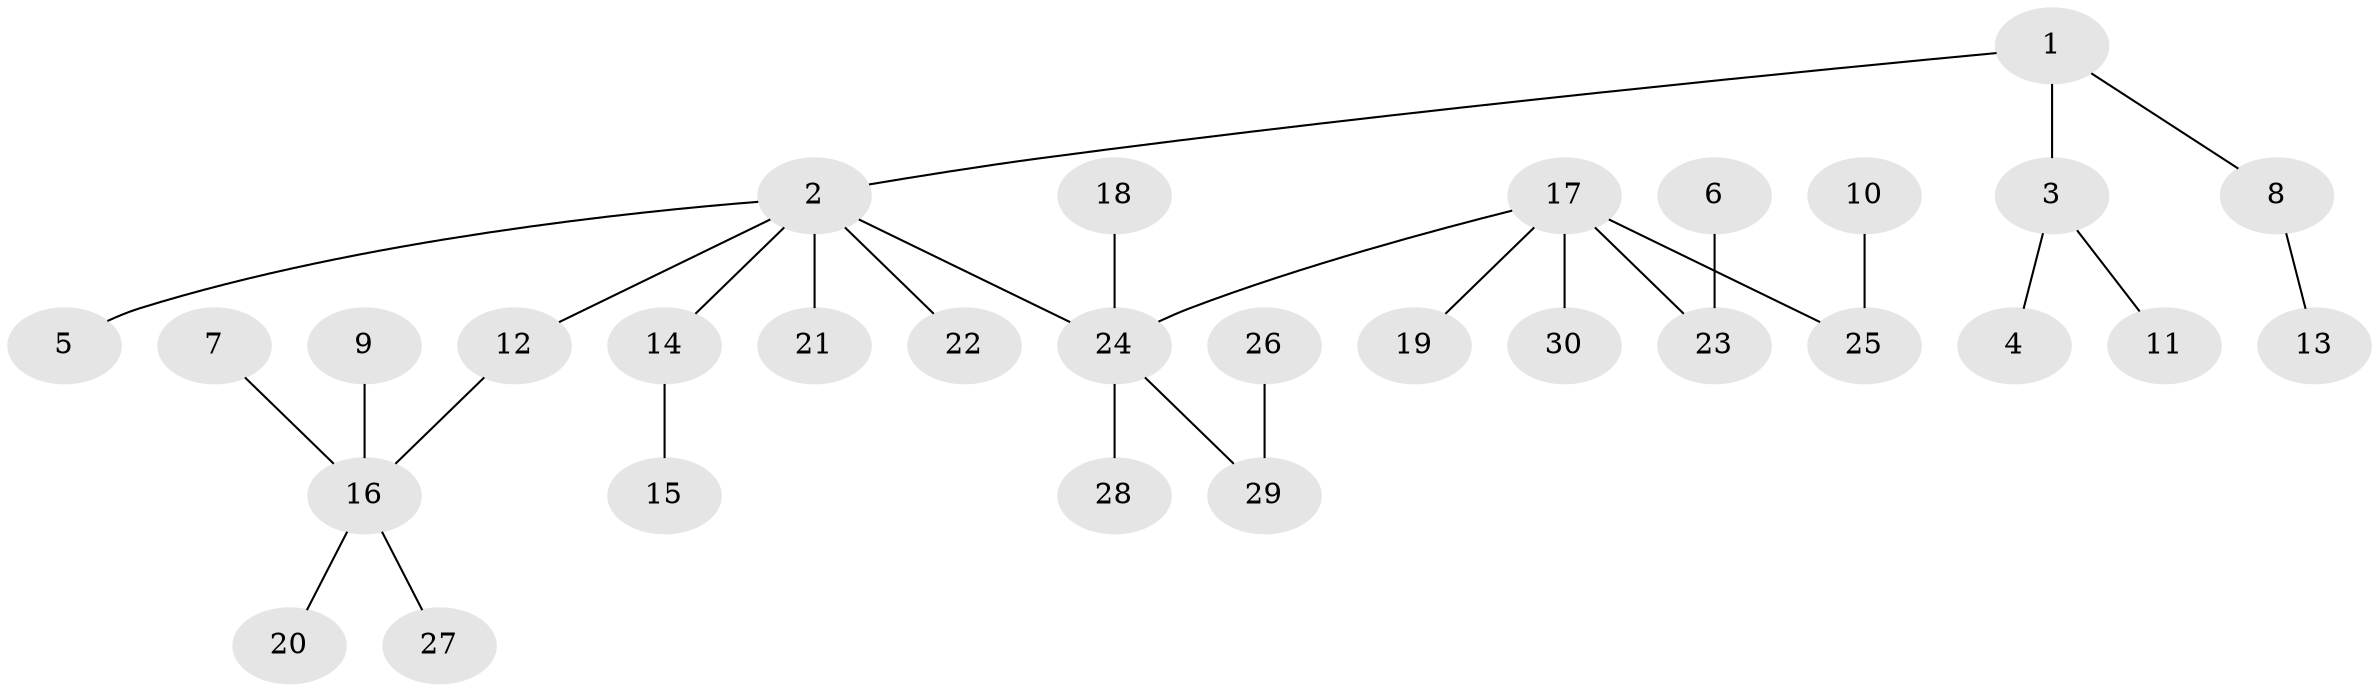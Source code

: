 // original degree distribution, {6: 0.016666666666666666, 2: 0.15, 3: 0.2, 4: 0.06666666666666667, 5: 0.03333333333333333, 1: 0.5333333333333333}
// Generated by graph-tools (version 1.1) at 2025/50/03/09/25 03:50:25]
// undirected, 30 vertices, 29 edges
graph export_dot {
graph [start="1"]
  node [color=gray90,style=filled];
  1;
  2;
  3;
  4;
  5;
  6;
  7;
  8;
  9;
  10;
  11;
  12;
  13;
  14;
  15;
  16;
  17;
  18;
  19;
  20;
  21;
  22;
  23;
  24;
  25;
  26;
  27;
  28;
  29;
  30;
  1 -- 2 [weight=1.0];
  1 -- 3 [weight=1.0];
  1 -- 8 [weight=1.0];
  2 -- 5 [weight=1.0];
  2 -- 12 [weight=1.0];
  2 -- 14 [weight=1.0];
  2 -- 21 [weight=1.0];
  2 -- 22 [weight=1.0];
  2 -- 24 [weight=1.0];
  3 -- 4 [weight=1.0];
  3 -- 11 [weight=1.0];
  6 -- 23 [weight=1.0];
  7 -- 16 [weight=1.0];
  8 -- 13 [weight=1.0];
  9 -- 16 [weight=1.0];
  10 -- 25 [weight=1.0];
  12 -- 16 [weight=1.0];
  14 -- 15 [weight=1.0];
  16 -- 20 [weight=1.0];
  16 -- 27 [weight=1.0];
  17 -- 19 [weight=1.0];
  17 -- 23 [weight=1.0];
  17 -- 24 [weight=1.0];
  17 -- 25 [weight=1.0];
  17 -- 30 [weight=1.0];
  18 -- 24 [weight=1.0];
  24 -- 28 [weight=1.0];
  24 -- 29 [weight=1.0];
  26 -- 29 [weight=1.0];
}
